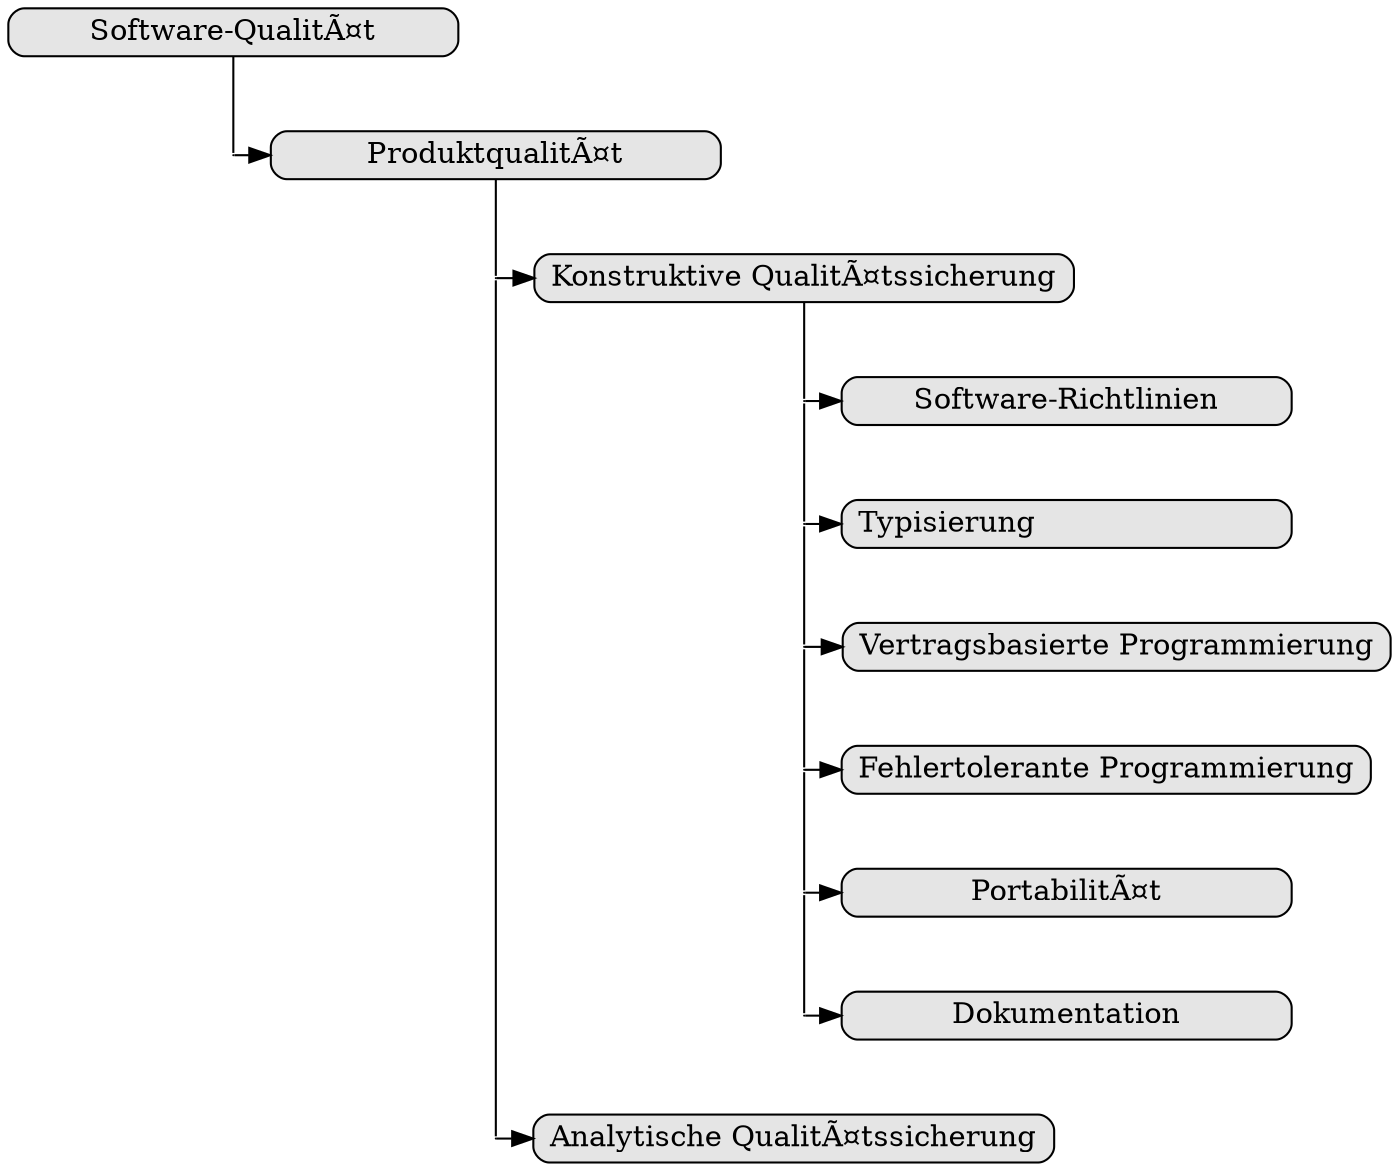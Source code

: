 digraph tree
{

    charset="latin1";
    fixedsize=true;
    node [style="rounded,filled", width=0, height=0, shape=box, fillcolor="#E5E5E5", concentrate=true]

    a_dir_1 [label="Software-Qualität" shape=box, width=3]

    {rank=same
      a_point_1 [shape=point]
      b_dir_1 [label="Produktqualität", width=3]
    }
    a_dir_1 -> a_point_1 [arrowhead=none]
    a_point_1 -> b_dir_1

    {rank=same
      b_point_1 [shape=point]
      c_dir_1 [label="Konstruktive Qualitätssicherung", width=3]
    }
    b_point_1 -> c_dir_1
    b_dir_1 -> b_point_1 [arrowhead=none]

    {rank=same
    c_point_1 [shape=point]
    d_dir_1 [label="Software-Richtlinien", width=3]
    }
    c_point_1 -> d_dir_1

    {rank=same
      c_point_2 [shape=point]
      d_dir_2 [label="Typisierung\l", width=3]
    }
    c_point_2 -> d_dir_2

    {rank=same
      c_point_3 [shape=point]
      d_dir_3 [label="Vertragsbasierte Programmierung", width=3]
    }
    c_point_3 -> d_dir_3

    {rank=same
      c_point_4 [shape=point]
      d_dir_4 [label="Fehlertolerante Programmierung", width=3]
    }
    c_point_4 -> d_dir_4

    {rank=same
      c_point_5 [shape=point]
      d_dir_5 [label="Portabilität", width=3]
    }
    c_point_5 -> d_dir_5

    {rank=same
      c_point_6 [shape=point]
      d_dir_6 [label="Dokumentation", width=3]
    }
    c_point_6 -> d_dir_6

    {rank=same
      b_point_2 [shape=point]
      c_dir_2 [label="Analytische Qualitätssicherung", width=3]
    }
    b_point_2 -> c_dir_2
    b_point_1 -> b_point_2 [arrowhead=none minlen=7]

    c_dir_1 -> c_point_1 -> c_point_2 -> c_point_3 -> c_point_4 -> c_point_5 -> c_point_6 [arrowhead=none]
}